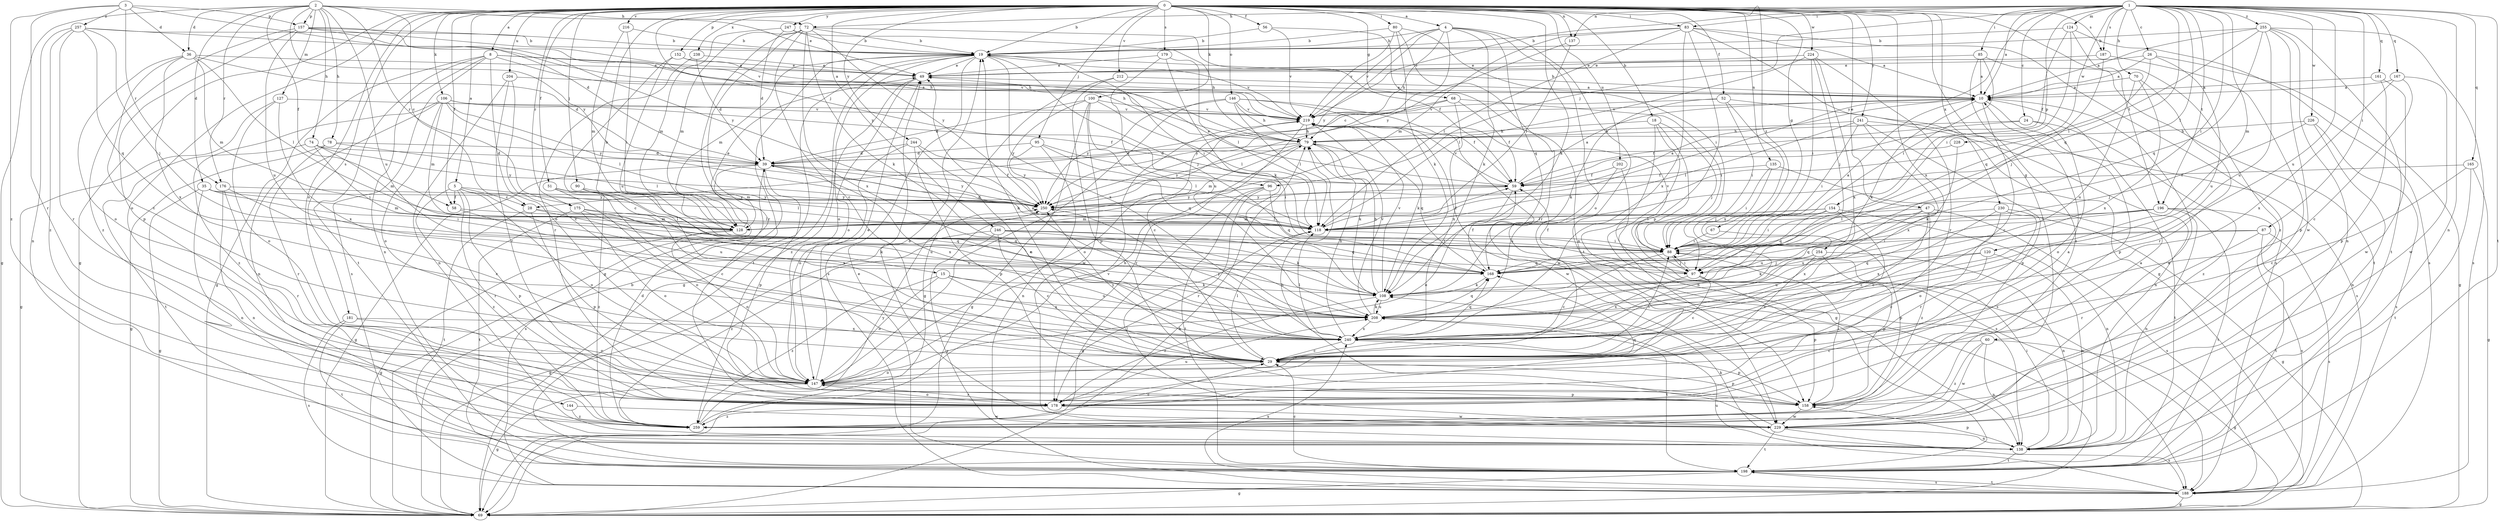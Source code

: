 strict digraph  {
0;
1;
2;
3;
4;
5;
8;
10;
15;
18;
19;
24;
26;
28;
29;
35;
36;
39;
47;
49;
51;
52;
56;
58;
59;
60;
67;
68;
69;
70;
72;
74;
78;
79;
80;
83;
85;
87;
88;
90;
95;
96;
97;
100;
106;
108;
118;
120;
124;
127;
128;
135;
137;
138;
144;
146;
147;
152;
154;
157;
158;
161;
165;
167;
168;
175;
176;
178;
179;
181;
187;
188;
196;
198;
202;
204;
208;
212;
216;
219;
224;
226;
228;
229;
230;
238;
240;
241;
244;
246;
247;
250;
254;
255;
257;
259;
0 -> 4  [label=a];
0 -> 5  [label=a];
0 -> 8  [label=a];
0 -> 15  [label=b];
0 -> 18  [label=b];
0 -> 19  [label=b];
0 -> 47  [label=e];
0 -> 51  [label=f];
0 -> 52  [label=f];
0 -> 56  [label=f];
0 -> 58  [label=f];
0 -> 60  [label=g];
0 -> 67  [label=g];
0 -> 68  [label=g];
0 -> 69  [label=g];
0 -> 80  [label=i];
0 -> 83  [label=i];
0 -> 90  [label=j];
0 -> 95  [label=j];
0 -> 96  [label=j];
0 -> 100  [label=k];
0 -> 106  [label=k];
0 -> 108  [label=k];
0 -> 135  [label=n];
0 -> 137  [label=n];
0 -> 144  [label=o];
0 -> 146  [label=o];
0 -> 147  [label=o];
0 -> 152  [label=p];
0 -> 175  [label=r];
0 -> 179  [label=s];
0 -> 181  [label=s];
0 -> 187  [label=s];
0 -> 196  [label=t];
0 -> 202  [label=u];
0 -> 204  [label=u];
0 -> 212  [label=v];
0 -> 216  [label=v];
0 -> 224  [label=w];
0 -> 230  [label=x];
0 -> 238  [label=x];
0 -> 240  [label=x];
0 -> 241  [label=y];
0 -> 244  [label=y];
0 -> 246  [label=y];
0 -> 247  [label=y];
0 -> 254  [label=z];
1 -> 10  [label=a];
1 -> 24  [label=c];
1 -> 26  [label=c];
1 -> 70  [label=h];
1 -> 72  [label=h];
1 -> 83  [label=i];
1 -> 85  [label=i];
1 -> 87  [label=i];
1 -> 88  [label=i];
1 -> 96  [label=j];
1 -> 118  [label=l];
1 -> 120  [label=m];
1 -> 124  [label=m];
1 -> 137  [label=n];
1 -> 138  [label=n];
1 -> 154  [label=p];
1 -> 161  [label=q];
1 -> 165  [label=q];
1 -> 167  [label=q];
1 -> 168  [label=q];
1 -> 187  [label=s];
1 -> 196  [label=t];
1 -> 198  [label=t];
1 -> 208  [label=u];
1 -> 219  [label=v];
1 -> 226  [label=w];
1 -> 228  [label=w];
1 -> 250  [label=y];
1 -> 255  [label=z];
2 -> 28  [label=c];
2 -> 35  [label=d];
2 -> 36  [label=d];
2 -> 49  [label=e];
2 -> 58  [label=f];
2 -> 69  [label=g];
2 -> 72  [label=h];
2 -> 74  [label=h];
2 -> 78  [label=h];
2 -> 127  [label=m];
2 -> 157  [label=p];
2 -> 175  [label=r];
2 -> 176  [label=r];
2 -> 208  [label=u];
2 -> 250  [label=y];
3 -> 36  [label=d];
3 -> 39  [label=d];
3 -> 157  [label=p];
3 -> 176  [label=r];
3 -> 178  [label=r];
3 -> 257  [label=z];
3 -> 259  [label=z];
4 -> 19  [label=b];
4 -> 28  [label=c];
4 -> 79  [label=h];
4 -> 108  [label=k];
4 -> 147  [label=o];
4 -> 168  [label=q];
4 -> 198  [label=t];
4 -> 219  [label=v];
4 -> 250  [label=y];
5 -> 28  [label=c];
5 -> 58  [label=f];
5 -> 118  [label=l];
5 -> 147  [label=o];
5 -> 158  [label=p];
5 -> 178  [label=r];
5 -> 208  [label=u];
5 -> 259  [label=z];
8 -> 49  [label=e];
8 -> 69  [label=g];
8 -> 79  [label=h];
8 -> 138  [label=n];
8 -> 147  [label=o];
8 -> 188  [label=s];
8 -> 198  [label=t];
8 -> 219  [label=v];
10 -> 19  [label=b];
10 -> 29  [label=c];
10 -> 108  [label=k];
10 -> 158  [label=p];
10 -> 219  [label=v];
15 -> 108  [label=k];
15 -> 147  [label=o];
15 -> 208  [label=u];
15 -> 240  [label=x];
15 -> 259  [label=z];
18 -> 69  [label=g];
18 -> 79  [label=h];
18 -> 97  [label=j];
18 -> 138  [label=n];
18 -> 188  [label=s];
19 -> 49  [label=e];
19 -> 69  [label=g];
19 -> 88  [label=i];
19 -> 97  [label=j];
19 -> 128  [label=m];
19 -> 147  [label=o];
19 -> 188  [label=s];
19 -> 198  [label=t];
19 -> 219  [label=v];
19 -> 240  [label=x];
24 -> 59  [label=f];
24 -> 79  [label=h];
24 -> 147  [label=o];
24 -> 259  [label=z];
26 -> 10  [label=a];
26 -> 49  [label=e];
26 -> 69  [label=g];
26 -> 168  [label=q];
26 -> 208  [label=u];
28 -> 108  [label=k];
28 -> 118  [label=l];
28 -> 158  [label=p];
28 -> 198  [label=t];
29 -> 19  [label=b];
29 -> 88  [label=i];
29 -> 118  [label=l];
29 -> 147  [label=o];
29 -> 158  [label=p];
29 -> 250  [label=y];
35 -> 69  [label=g];
35 -> 88  [label=i];
35 -> 128  [label=m];
35 -> 138  [label=n];
35 -> 250  [label=y];
36 -> 29  [label=c];
36 -> 39  [label=d];
36 -> 49  [label=e];
36 -> 118  [label=l];
36 -> 128  [label=m];
36 -> 147  [label=o];
36 -> 240  [label=x];
39 -> 59  [label=f];
39 -> 69  [label=g];
39 -> 128  [label=m];
39 -> 158  [label=p];
39 -> 188  [label=s];
39 -> 240  [label=x];
39 -> 250  [label=y];
47 -> 29  [label=c];
47 -> 118  [label=l];
47 -> 188  [label=s];
47 -> 208  [label=u];
47 -> 240  [label=x];
47 -> 259  [label=z];
49 -> 10  [label=a];
49 -> 147  [label=o];
49 -> 259  [label=z];
51 -> 29  [label=c];
51 -> 147  [label=o];
51 -> 208  [label=u];
51 -> 250  [label=y];
52 -> 88  [label=i];
52 -> 108  [label=k];
52 -> 188  [label=s];
52 -> 219  [label=v];
52 -> 240  [label=x];
56 -> 19  [label=b];
56 -> 138  [label=n];
56 -> 219  [label=v];
58 -> 128  [label=m];
58 -> 168  [label=q];
59 -> 10  [label=a];
59 -> 49  [label=e];
59 -> 147  [label=o];
59 -> 219  [label=v];
59 -> 250  [label=y];
60 -> 29  [label=c];
60 -> 69  [label=g];
60 -> 138  [label=n];
60 -> 229  [label=w];
60 -> 259  [label=z];
67 -> 88  [label=i];
67 -> 158  [label=p];
68 -> 59  [label=f];
68 -> 88  [label=i];
68 -> 219  [label=v];
68 -> 240  [label=x];
68 -> 250  [label=y];
69 -> 19  [label=b];
69 -> 79  [label=h];
70 -> 10  [label=a];
70 -> 178  [label=r];
70 -> 208  [label=u];
70 -> 240  [label=x];
72 -> 19  [label=b];
72 -> 29  [label=c];
72 -> 59  [label=f];
72 -> 69  [label=g];
72 -> 108  [label=k];
72 -> 128  [label=m];
72 -> 178  [label=r];
72 -> 240  [label=x];
72 -> 250  [label=y];
74 -> 39  [label=d];
74 -> 88  [label=i];
74 -> 128  [label=m];
74 -> 198  [label=t];
74 -> 250  [label=y];
78 -> 39  [label=d];
78 -> 69  [label=g];
78 -> 118  [label=l];
78 -> 178  [label=r];
79 -> 39  [label=d];
79 -> 108  [label=k];
79 -> 128  [label=m];
79 -> 168  [label=q];
79 -> 250  [label=y];
80 -> 19  [label=b];
80 -> 88  [label=i];
80 -> 108  [label=k];
80 -> 178  [label=r];
80 -> 219  [label=v];
83 -> 10  [label=a];
83 -> 19  [label=b];
83 -> 69  [label=g];
83 -> 118  [label=l];
83 -> 128  [label=m];
83 -> 158  [label=p];
83 -> 188  [label=s];
83 -> 240  [label=x];
85 -> 10  [label=a];
85 -> 49  [label=e];
85 -> 88  [label=i];
85 -> 198  [label=t];
85 -> 259  [label=z];
87 -> 88  [label=i];
87 -> 168  [label=q];
87 -> 178  [label=r];
87 -> 188  [label=s];
87 -> 198  [label=t];
88 -> 10  [label=a];
88 -> 29  [label=c];
88 -> 97  [label=j];
88 -> 168  [label=q];
88 -> 219  [label=v];
90 -> 208  [label=u];
90 -> 240  [label=x];
90 -> 250  [label=y];
90 -> 259  [label=z];
95 -> 39  [label=d];
95 -> 88  [label=i];
95 -> 138  [label=n];
95 -> 168  [label=q];
95 -> 250  [label=y];
96 -> 69  [label=g];
96 -> 168  [label=q];
96 -> 178  [label=r];
96 -> 198  [label=t];
96 -> 250  [label=y];
97 -> 29  [label=c];
97 -> 59  [label=f];
97 -> 88  [label=i];
97 -> 158  [label=p];
97 -> 240  [label=x];
100 -> 29  [label=c];
100 -> 39  [label=d];
100 -> 69  [label=g];
100 -> 118  [label=l];
100 -> 219  [label=v];
100 -> 229  [label=w];
100 -> 250  [label=y];
106 -> 59  [label=f];
106 -> 118  [label=l];
106 -> 128  [label=m];
106 -> 138  [label=n];
106 -> 147  [label=o];
106 -> 219  [label=v];
106 -> 250  [label=y];
106 -> 259  [label=z];
108 -> 79  [label=h];
108 -> 178  [label=r];
108 -> 208  [label=u];
108 -> 219  [label=v];
118 -> 39  [label=d];
118 -> 59  [label=f];
118 -> 88  [label=i];
120 -> 29  [label=c];
120 -> 138  [label=n];
120 -> 168  [label=q];
120 -> 208  [label=u];
124 -> 19  [label=b];
124 -> 59  [label=f];
124 -> 88  [label=i];
124 -> 188  [label=s];
124 -> 259  [label=z];
127 -> 69  [label=g];
127 -> 147  [label=o];
127 -> 219  [label=v];
127 -> 240  [label=x];
128 -> 49  [label=e];
128 -> 69  [label=g];
128 -> 147  [label=o];
135 -> 59  [label=f];
135 -> 88  [label=i];
135 -> 97  [label=j];
135 -> 198  [label=t];
137 -> 118  [label=l];
137 -> 250  [label=y];
138 -> 88  [label=i];
138 -> 108  [label=k];
138 -> 158  [label=p];
138 -> 198  [label=t];
144 -> 229  [label=w];
144 -> 259  [label=z];
146 -> 59  [label=f];
146 -> 79  [label=h];
146 -> 118  [label=l];
146 -> 147  [label=o];
146 -> 219  [label=v];
146 -> 229  [label=w];
146 -> 250  [label=y];
147 -> 49  [label=e];
147 -> 69  [label=g];
147 -> 79  [label=h];
147 -> 158  [label=p];
147 -> 178  [label=r];
152 -> 10  [label=a];
152 -> 29  [label=c];
152 -> 49  [label=e];
152 -> 208  [label=u];
154 -> 29  [label=c];
154 -> 88  [label=i];
154 -> 118  [label=l];
154 -> 128  [label=m];
154 -> 138  [label=n];
154 -> 168  [label=q];
157 -> 19  [label=b];
157 -> 79  [label=h];
157 -> 158  [label=p];
157 -> 208  [label=u];
157 -> 219  [label=v];
157 -> 250  [label=y];
157 -> 259  [label=z];
158 -> 88  [label=i];
158 -> 229  [label=w];
161 -> 10  [label=a];
161 -> 158  [label=p];
161 -> 229  [label=w];
165 -> 29  [label=c];
165 -> 59  [label=f];
165 -> 69  [label=g];
165 -> 198  [label=t];
167 -> 10  [label=a];
167 -> 29  [label=c];
167 -> 229  [label=w];
167 -> 240  [label=x];
168 -> 59  [label=f];
168 -> 108  [label=k];
175 -> 118  [label=l];
175 -> 147  [label=o];
175 -> 168  [label=q];
175 -> 198  [label=t];
175 -> 208  [label=u];
176 -> 29  [label=c];
176 -> 138  [label=n];
176 -> 178  [label=r];
176 -> 250  [label=y];
178 -> 10  [label=a];
178 -> 147  [label=o];
178 -> 168  [label=q];
178 -> 208  [label=u];
178 -> 229  [label=w];
178 -> 259  [label=z];
179 -> 49  [label=e];
179 -> 108  [label=k];
179 -> 118  [label=l];
179 -> 208  [label=u];
181 -> 147  [label=o];
181 -> 188  [label=s];
181 -> 198  [label=t];
181 -> 240  [label=x];
187 -> 49  [label=e];
187 -> 97  [label=j];
187 -> 158  [label=p];
188 -> 69  [label=g];
188 -> 198  [label=t];
188 -> 208  [label=u];
188 -> 240  [label=x];
188 -> 250  [label=y];
196 -> 118  [label=l];
196 -> 128  [label=m];
196 -> 138  [label=n];
196 -> 188  [label=s];
196 -> 198  [label=t];
196 -> 208  [label=u];
198 -> 29  [label=c];
198 -> 49  [label=e];
198 -> 69  [label=g];
198 -> 188  [label=s];
202 -> 59  [label=f];
202 -> 188  [label=s];
202 -> 208  [label=u];
204 -> 10  [label=a];
204 -> 29  [label=c];
204 -> 138  [label=n];
204 -> 178  [label=r];
208 -> 108  [label=k];
208 -> 168  [label=q];
208 -> 198  [label=t];
208 -> 219  [label=v];
208 -> 240  [label=x];
212 -> 10  [label=a];
212 -> 69  [label=g];
212 -> 158  [label=p];
216 -> 19  [label=b];
216 -> 88  [label=i];
216 -> 128  [label=m];
219 -> 79  [label=h];
219 -> 108  [label=k];
219 -> 147  [label=o];
219 -> 178  [label=r];
219 -> 229  [label=w];
224 -> 49  [label=e];
224 -> 88  [label=i];
224 -> 97  [label=j];
224 -> 118  [label=l];
224 -> 178  [label=r];
224 -> 240  [label=x];
226 -> 79  [label=h];
226 -> 97  [label=j];
226 -> 138  [label=n];
226 -> 188  [label=s];
228 -> 39  [label=d];
228 -> 108  [label=k];
229 -> 10  [label=a];
229 -> 19  [label=b];
229 -> 79  [label=h];
229 -> 118  [label=l];
229 -> 138  [label=n];
229 -> 188  [label=s];
229 -> 198  [label=t];
230 -> 69  [label=g];
230 -> 118  [label=l];
230 -> 147  [label=o];
230 -> 178  [label=r];
230 -> 240  [label=x];
238 -> 39  [label=d];
238 -> 49  [label=e];
238 -> 178  [label=r];
240 -> 29  [label=c];
240 -> 49  [label=e];
240 -> 79  [label=h];
240 -> 118  [label=l];
240 -> 158  [label=p];
240 -> 168  [label=q];
240 -> 250  [label=y];
241 -> 79  [label=h];
241 -> 88  [label=i];
241 -> 118  [label=l];
241 -> 138  [label=n];
241 -> 158  [label=p];
241 -> 240  [label=x];
244 -> 29  [label=c];
244 -> 39  [label=d];
244 -> 118  [label=l];
244 -> 147  [label=o];
244 -> 158  [label=p];
246 -> 29  [label=c];
246 -> 69  [label=g];
246 -> 88  [label=i];
246 -> 108  [label=k];
246 -> 168  [label=q];
246 -> 259  [label=z];
247 -> 19  [label=b];
247 -> 39  [label=d];
247 -> 79  [label=h];
247 -> 128  [label=m];
250 -> 10  [label=a];
250 -> 118  [label=l];
254 -> 29  [label=c];
254 -> 97  [label=j];
254 -> 108  [label=k];
254 -> 138  [label=n];
254 -> 158  [label=p];
255 -> 10  [label=a];
255 -> 19  [label=b];
255 -> 118  [label=l];
255 -> 138  [label=n];
255 -> 168  [label=q];
255 -> 188  [label=s];
255 -> 198  [label=t];
255 -> 208  [label=u];
255 -> 229  [label=w];
257 -> 19  [label=b];
257 -> 79  [label=h];
257 -> 97  [label=j];
257 -> 138  [label=n];
257 -> 168  [label=q];
257 -> 178  [label=r];
257 -> 259  [label=z];
259 -> 10  [label=a];
259 -> 29  [label=c];
259 -> 39  [label=d];
259 -> 219  [label=v];
259 -> 250  [label=y];
}
